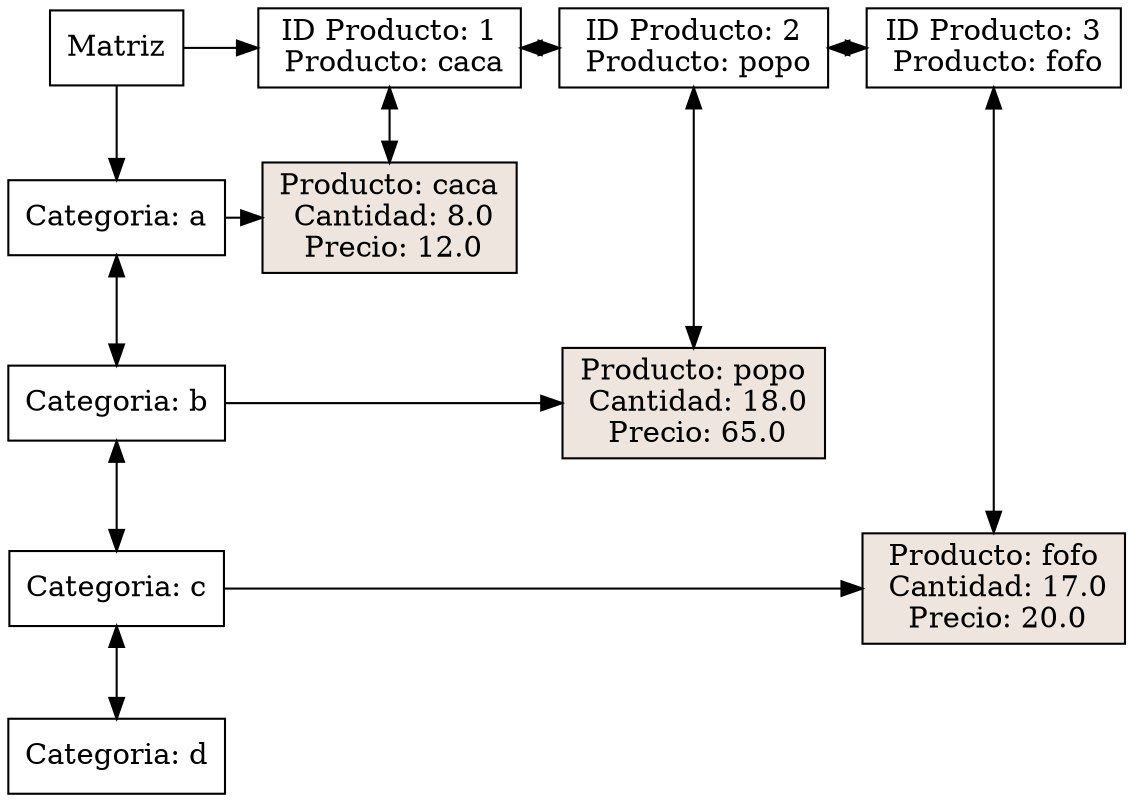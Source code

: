digraph G{
node [shape = box]
raiz[label="Matriz"  group=1];
1199412169 [label="Categoria: a" group = 1];
158301132 [label="Categoria: b" group = 1];
438156904 [label="Categoria: c" group = 1];
282672291 [label="Categoria: d" group = 1];
1199412169->158301132[dir=both];
158301132->438156904[dir=both];
438156904->282672291[dir=both];
691005268 [label="ID Producto: 1&#92;n Producto: caca" group = 3];
310455195 [label="ID Producto: 2&#92;n Producto: popo" group = 4];
104767966 [label="ID Producto: 3&#92;n Producto: fofo" group = 5];
691005268->310455195[dir=both];
310455195->104767966[dir=both];
raiz ->1199412169
raiz ->691005268
{ rank  = same; raiz 
691005268;
310455195;
104767966;
}
392555543 [style=filled,fillcolor=seashell2,label= "Producto: caca&#92;n Cantidad: 8.0&#92;n Precio: 12.0" group = 3 ];
1874205010 [style=filled,fillcolor=seashell2,label= "Producto: popo&#92;n Cantidad: 18.0&#92;n Precio: 65.0" group = 4 ];
1980999563 [style=filled,fillcolor=seashell2,label= "Producto: fofo&#92;n Cantidad: 17.0&#92;n Precio: 20.0" group = 5 ];
1199412169->392555543
{ rank = same; 1199412169;
392555543;
}
158301132->1874205010
{ rank = same; 158301132;
1874205010;
}
438156904->1980999563
{ rank = same; 438156904;
1980999563;
}
691005268->392555543[dir=both];
310455195->1874205010[dir=both];
104767966->1980999563[dir=both];
}
